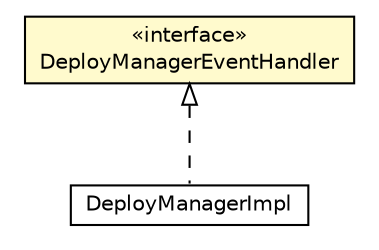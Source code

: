 #!/usr/local/bin/dot
#
# Class diagram 
# Generated by UMLGraph version R5_6-24-gf6e263 (http://www.umlgraph.org/)
#

digraph G {
	edge [fontname="Helvetica",fontsize=10,labelfontname="Helvetica",labelfontsize=10];
	node [fontname="Helvetica",fontsize=10,shape=plaintext];
	nodesep=0.25;
	ranksep=0.5;
	// org.universAAL.middleware.managers.api.DeployManagerEventHandler
	c171455 [label=<<table title="org.universAAL.middleware.managers.api.DeployManagerEventHandler" border="0" cellborder="1" cellspacing="0" cellpadding="2" port="p" bgcolor="lemonChiffon" href="./DeployManagerEventHandler.html">
		<tr><td><table border="0" cellspacing="0" cellpadding="1">
<tr><td align="center" balign="center"> &#171;interface&#187; </td></tr>
<tr><td align="center" balign="center"> DeployManagerEventHandler </td></tr>
		</table></td></tr>
		</table>>, URL="./DeployManagerEventHandler.html", fontname="Helvetica", fontcolor="black", fontsize=10.0];
	// org.universAAL.middleware.managers.deploy.DeployManagerImpl
	c171480 [label=<<table title="org.universAAL.middleware.managers.deploy.DeployManagerImpl" border="0" cellborder="1" cellspacing="0" cellpadding="2" port="p" href="../deploy/DeployManagerImpl.html">
		<tr><td><table border="0" cellspacing="0" cellpadding="1">
<tr><td align="center" balign="center"> DeployManagerImpl </td></tr>
		</table></td></tr>
		</table>>, URL="../deploy/DeployManagerImpl.html", fontname="Helvetica", fontcolor="black", fontsize=10.0];
	//org.universAAL.middleware.managers.deploy.DeployManagerImpl implements org.universAAL.middleware.managers.api.DeployManagerEventHandler
	c171455:p -> c171480:p [dir=back,arrowtail=empty,style=dashed];
}

